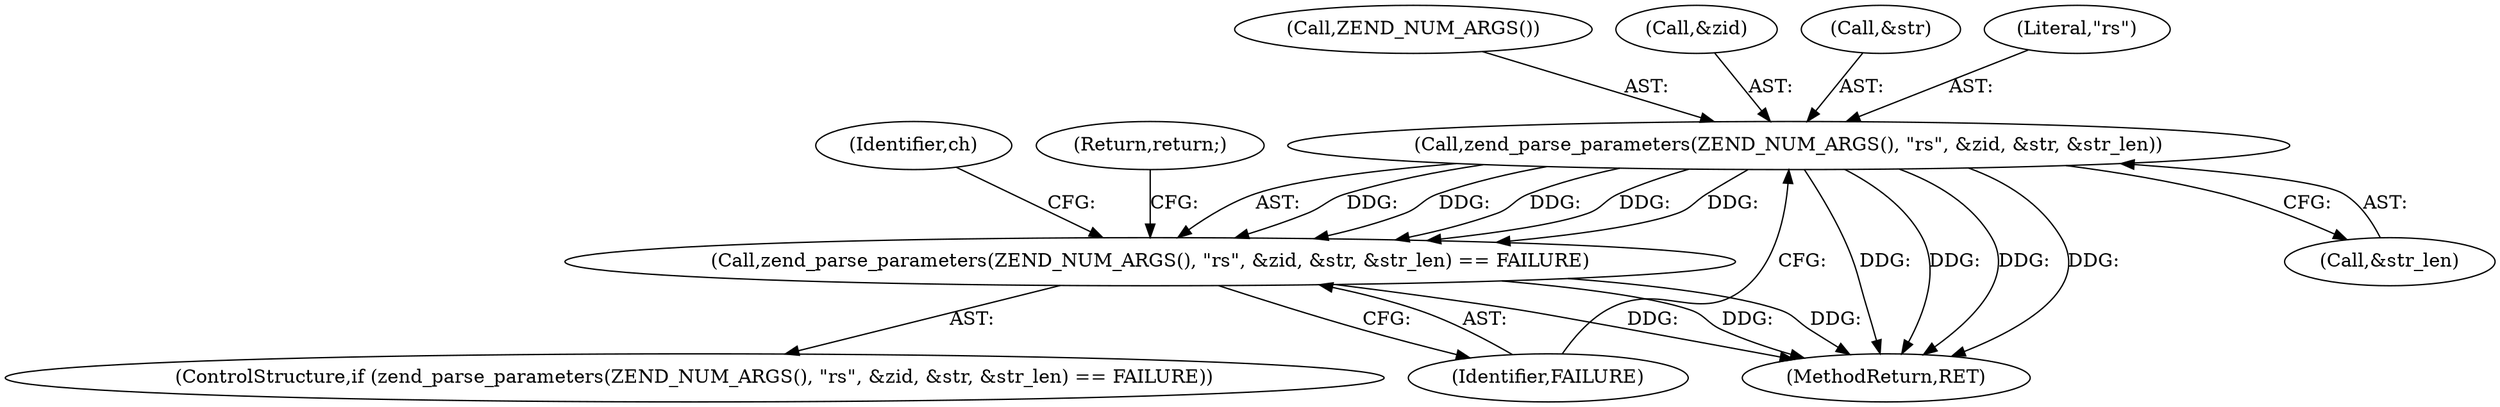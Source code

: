digraph "0_php-src_72dbb7f416160f490c4e9987040989a10ad431c7?w=1_0@pointer" {
"1000120" [label="(Call,zend_parse_parameters(ZEND_NUM_ARGS(), \"rs\", &zid, &str, &str_len))"];
"1000119" [label="(Call,zend_parse_parameters(ZEND_NUM_ARGS(), \"rs\", &zid, &str, &str_len) == FAILURE)"];
"1000120" [label="(Call,zend_parse_parameters(ZEND_NUM_ARGS(), \"rs\", &zid, &str, &str_len))"];
"1000119" [label="(Call,zend_parse_parameters(ZEND_NUM_ARGS(), \"rs\", &zid, &str, &str_len) == FAILURE)"];
"1000135" [label="(Identifier,ch)"];
"1000127" [label="(Call,&str_len)"];
"1000121" [label="(Call,ZEND_NUM_ARGS())"];
"1000123" [label="(Call,&zid)"];
"1000131" [label="(Return,return;)"];
"1000125" [label="(Call,&str)"];
"1000118" [label="(ControlStructure,if (zend_parse_parameters(ZEND_NUM_ARGS(), \"rs\", &zid, &str, &str_len) == FAILURE))"];
"1000129" [label="(Identifier,FAILURE)"];
"1000172" [label="(MethodReturn,RET)"];
"1000122" [label="(Literal,\"rs\")"];
"1000120" -> "1000119"  [label="AST: "];
"1000120" -> "1000127"  [label="CFG: "];
"1000121" -> "1000120"  [label="AST: "];
"1000122" -> "1000120"  [label="AST: "];
"1000123" -> "1000120"  [label="AST: "];
"1000125" -> "1000120"  [label="AST: "];
"1000127" -> "1000120"  [label="AST: "];
"1000129" -> "1000120"  [label="CFG: "];
"1000120" -> "1000172"  [label="DDG: "];
"1000120" -> "1000172"  [label="DDG: "];
"1000120" -> "1000172"  [label="DDG: "];
"1000120" -> "1000172"  [label="DDG: "];
"1000120" -> "1000119"  [label="DDG: "];
"1000120" -> "1000119"  [label="DDG: "];
"1000120" -> "1000119"  [label="DDG: "];
"1000120" -> "1000119"  [label="DDG: "];
"1000120" -> "1000119"  [label="DDG: "];
"1000119" -> "1000118"  [label="AST: "];
"1000119" -> "1000129"  [label="CFG: "];
"1000129" -> "1000119"  [label="AST: "];
"1000131" -> "1000119"  [label="CFG: "];
"1000135" -> "1000119"  [label="CFG: "];
"1000119" -> "1000172"  [label="DDG: "];
"1000119" -> "1000172"  [label="DDG: "];
"1000119" -> "1000172"  [label="DDG: "];
}
